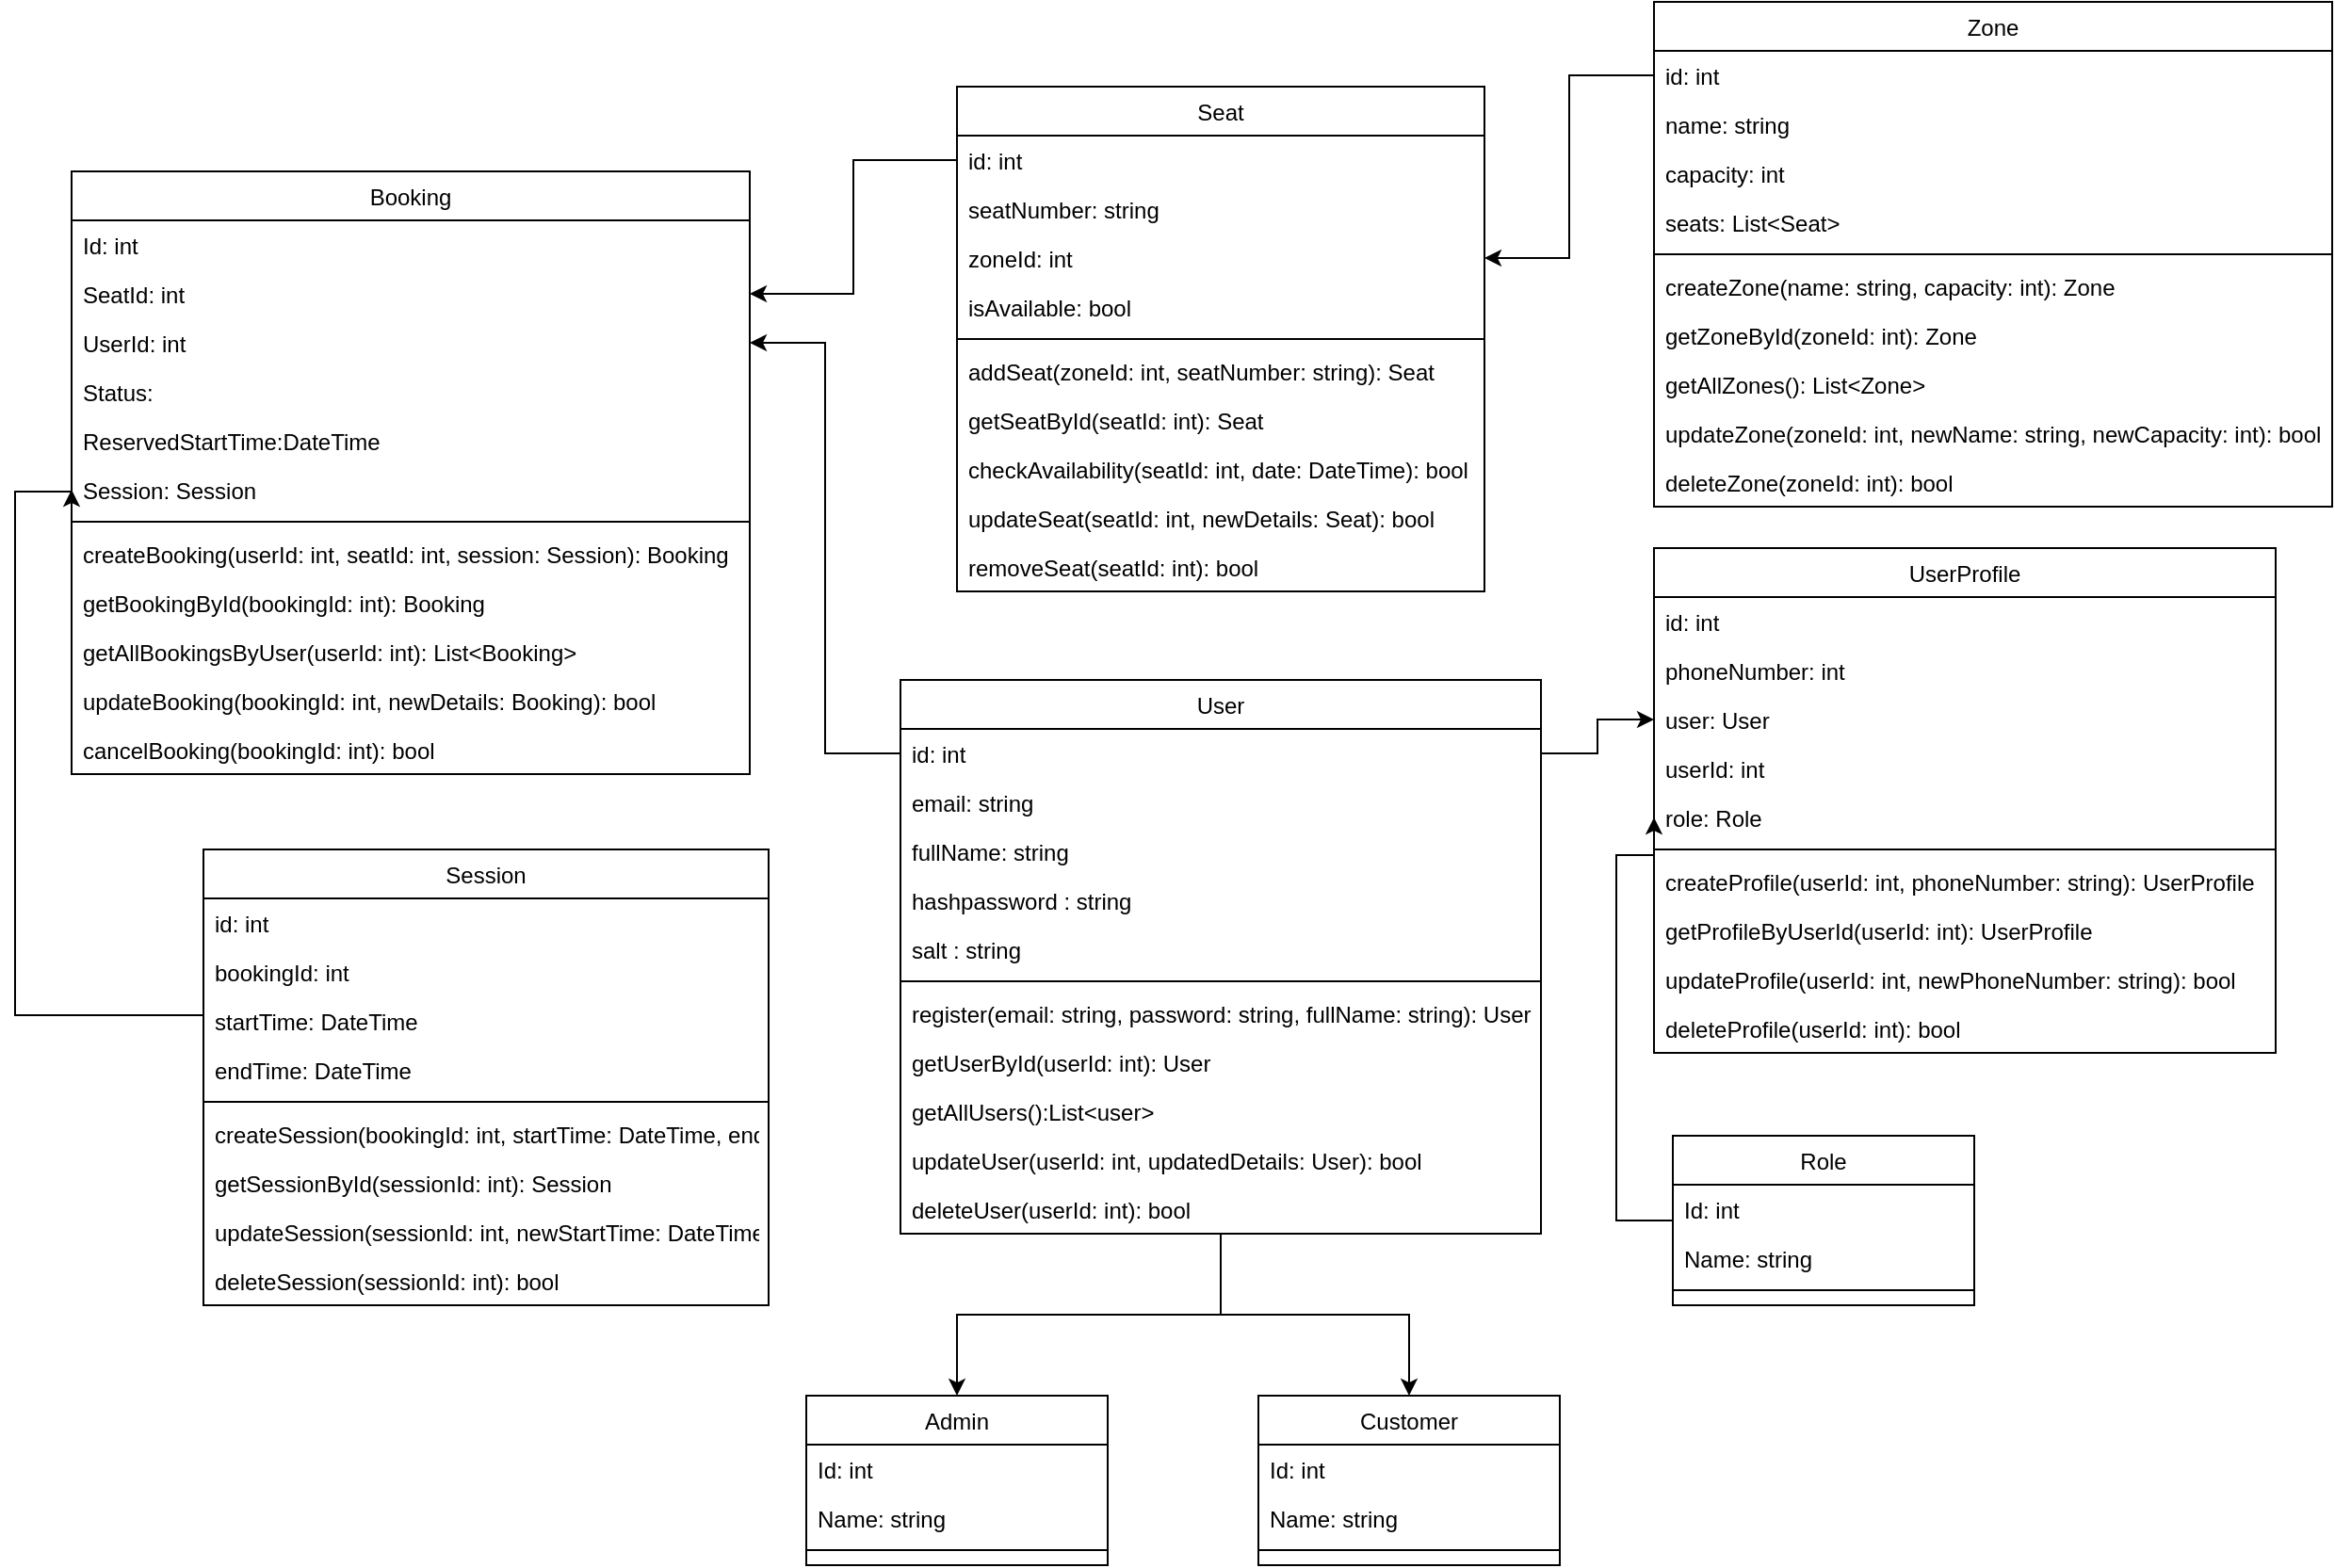 <mxfile version="24.7.8">
  <diagram id="C5RBs43oDa-KdzZeNtuy" name="Page-1">
    <mxGraphModel dx="1434" dy="956" grid="1" gridSize="10" guides="1" tooltips="1" connect="1" arrows="1" fold="1" page="1" pageScale="1" pageWidth="2339" pageHeight="3300" math="0" shadow="0">
      <root>
        <mxCell id="WIyWlLk6GJQsqaUBKTNV-0" />
        <mxCell id="WIyWlLk6GJQsqaUBKTNV-1" parent="WIyWlLk6GJQsqaUBKTNV-0" />
        <mxCell id="OYp-xRNWBzxn2KIuI24b-71" style="edgeStyle=orthogonalEdgeStyle;rounded=0;orthogonalLoop=1;jettySize=auto;html=1;entryX=0.5;entryY=0;entryDx=0;entryDy=0;" edge="1" parent="WIyWlLk6GJQsqaUBKTNV-1" source="zkfFHV4jXpPFQw0GAbJ--6" target="OYp-xRNWBzxn2KIuI24b-26">
          <mxGeometry relative="1" as="geometry" />
        </mxCell>
        <mxCell id="OYp-xRNWBzxn2KIuI24b-72" style="edgeStyle=orthogonalEdgeStyle;rounded=0;orthogonalLoop=1;jettySize=auto;html=1;" edge="1" parent="WIyWlLk6GJQsqaUBKTNV-1" source="zkfFHV4jXpPFQw0GAbJ--6" target="OYp-xRNWBzxn2KIuI24b-30">
          <mxGeometry relative="1" as="geometry" />
        </mxCell>
        <mxCell id="zkfFHV4jXpPFQw0GAbJ--6" value="User" style="swimlane;fontStyle=0;align=center;verticalAlign=top;childLayout=stackLayout;horizontal=1;startSize=26;horizontalStack=0;resizeParent=1;resizeLast=0;collapsible=1;marginBottom=0;rounded=0;shadow=0;strokeWidth=1;" parent="WIyWlLk6GJQsqaUBKTNV-1" vertex="1">
          <mxGeometry x="1060" y="380" width="340" height="294" as="geometry">
            <mxRectangle x="130" y="380" width="160" height="26" as="alternateBounds" />
          </mxGeometry>
        </mxCell>
        <mxCell id="zkfFHV4jXpPFQw0GAbJ--7" value="id: int" style="text;align=left;verticalAlign=top;spacingLeft=4;spacingRight=4;overflow=hidden;rotatable=0;points=[[0,0.5],[1,0.5]];portConstraint=eastwest;" parent="zkfFHV4jXpPFQw0GAbJ--6" vertex="1">
          <mxGeometry y="26" width="340" height="26" as="geometry" />
        </mxCell>
        <mxCell id="zkfFHV4jXpPFQw0GAbJ--11" value="email: string" style="text;align=left;verticalAlign=top;spacingLeft=4;spacingRight=4;overflow=hidden;rotatable=0;points=[[0,0.5],[1,0.5]];portConstraint=eastwest;" parent="zkfFHV4jXpPFQw0GAbJ--6" vertex="1">
          <mxGeometry y="52" width="340" height="26" as="geometry" />
        </mxCell>
        <mxCell id="OYp-xRNWBzxn2KIuI24b-0" value="fullName: string" style="text;align=left;verticalAlign=top;spacingLeft=4;spacingRight=4;overflow=hidden;rotatable=0;points=[[0,0.5],[1,0.5]];portConstraint=eastwest;" vertex="1" parent="zkfFHV4jXpPFQw0GAbJ--6">
          <mxGeometry y="78" width="340" height="26" as="geometry" />
        </mxCell>
        <mxCell id="OYp-xRNWBzxn2KIuI24b-1" value="hashpassword : string" style="text;align=left;verticalAlign=top;spacingLeft=4;spacingRight=4;overflow=hidden;rotatable=0;points=[[0,0.5],[1,0.5]];portConstraint=eastwest;" vertex="1" parent="zkfFHV4jXpPFQw0GAbJ--6">
          <mxGeometry y="104" width="340" height="26" as="geometry" />
        </mxCell>
        <mxCell id="OYp-xRNWBzxn2KIuI24b-82" value="salt : string" style="text;align=left;verticalAlign=top;spacingLeft=4;spacingRight=4;overflow=hidden;rotatable=0;points=[[0,0.5],[1,0.5]];portConstraint=eastwest;" vertex="1" parent="zkfFHV4jXpPFQw0GAbJ--6">
          <mxGeometry y="130" width="340" height="26" as="geometry" />
        </mxCell>
        <mxCell id="zkfFHV4jXpPFQw0GAbJ--9" value="" style="line;html=1;strokeWidth=1;align=left;verticalAlign=middle;spacingTop=-1;spacingLeft=3;spacingRight=3;rotatable=0;labelPosition=right;points=[];portConstraint=eastwest;" parent="zkfFHV4jXpPFQw0GAbJ--6" vertex="1">
          <mxGeometry y="156" width="340" height="8" as="geometry" />
        </mxCell>
        <mxCell id="OYp-xRNWBzxn2KIuI24b-77" value="register(email: string, password: string, fullName: string): User" style="text;align=left;verticalAlign=top;spacingLeft=4;spacingRight=4;overflow=hidden;rotatable=0;points=[[0,0.5],[1,0.5]];portConstraint=eastwest;" vertex="1" parent="zkfFHV4jXpPFQw0GAbJ--6">
          <mxGeometry y="164" width="340" height="26" as="geometry" />
        </mxCell>
        <mxCell id="OYp-xRNWBzxn2KIuI24b-78" value="getUserById(userId: int): User" style="text;align=left;verticalAlign=top;spacingLeft=4;spacingRight=4;overflow=hidden;rotatable=0;points=[[0,0.5],[1,0.5]];portConstraint=eastwest;" vertex="1" parent="zkfFHV4jXpPFQw0GAbJ--6">
          <mxGeometry y="190" width="340" height="26" as="geometry" />
        </mxCell>
        <mxCell id="OYp-xRNWBzxn2KIuI24b-79" value="getAllUsers():List&lt;user&gt;" style="text;align=left;verticalAlign=top;spacingLeft=4;spacingRight=4;overflow=hidden;rotatable=0;points=[[0,0.5],[1,0.5]];portConstraint=eastwest;" vertex="1" parent="zkfFHV4jXpPFQw0GAbJ--6">
          <mxGeometry y="216" width="340" height="26" as="geometry" />
        </mxCell>
        <mxCell id="OYp-xRNWBzxn2KIuI24b-80" value="updateUser(userId: int, updatedDetails: User): bool" style="text;align=left;verticalAlign=top;spacingLeft=4;spacingRight=4;overflow=hidden;rotatable=0;points=[[0,0.5],[1,0.5]];portConstraint=eastwest;" vertex="1" parent="zkfFHV4jXpPFQw0GAbJ--6">
          <mxGeometry y="242" width="340" height="26" as="geometry" />
        </mxCell>
        <mxCell id="OYp-xRNWBzxn2KIuI24b-81" value="deleteUser(userId: int): bool" style="text;align=left;verticalAlign=top;spacingLeft=4;spacingRight=4;overflow=hidden;rotatable=0;points=[[0,0.5],[1,0.5]];portConstraint=eastwest;" vertex="1" parent="zkfFHV4jXpPFQw0GAbJ--6">
          <mxGeometry y="268" width="340" height="26" as="geometry" />
        </mxCell>
        <mxCell id="zkfFHV4jXpPFQw0GAbJ--13" value="UserProfile" style="swimlane;fontStyle=0;align=center;verticalAlign=top;childLayout=stackLayout;horizontal=1;startSize=26;horizontalStack=0;resizeParent=1;resizeLast=0;collapsible=1;marginBottom=0;rounded=0;shadow=0;strokeWidth=1;" parent="WIyWlLk6GJQsqaUBKTNV-1" vertex="1">
          <mxGeometry x="1460" y="310" width="330" height="268" as="geometry">
            <mxRectangle x="340" y="380" width="170" height="26" as="alternateBounds" />
          </mxGeometry>
        </mxCell>
        <mxCell id="zkfFHV4jXpPFQw0GAbJ--14" value="id: int" style="text;align=left;verticalAlign=top;spacingLeft=4;spacingRight=4;overflow=hidden;rotatable=0;points=[[0,0.5],[1,0.5]];portConstraint=eastwest;" parent="zkfFHV4jXpPFQw0GAbJ--13" vertex="1">
          <mxGeometry y="26" width="330" height="26" as="geometry" />
        </mxCell>
        <mxCell id="OYp-xRNWBzxn2KIuI24b-5" value="phoneNumber: int" style="text;align=left;verticalAlign=top;spacingLeft=4;spacingRight=4;overflow=hidden;rotatable=0;points=[[0,0.5],[1,0.5]];portConstraint=eastwest;" vertex="1" parent="zkfFHV4jXpPFQw0GAbJ--13">
          <mxGeometry y="52" width="330" height="26" as="geometry" />
        </mxCell>
        <mxCell id="OYp-xRNWBzxn2KIuI24b-6" value="user: User" style="text;align=left;verticalAlign=top;spacingLeft=4;spacingRight=4;overflow=hidden;rotatable=0;points=[[0,0.5],[1,0.5]];portConstraint=eastwest;" vertex="1" parent="zkfFHV4jXpPFQw0GAbJ--13">
          <mxGeometry y="78" width="330" height="26" as="geometry" />
        </mxCell>
        <mxCell id="OYp-xRNWBzxn2KIuI24b-7" value="userId: int" style="text;align=left;verticalAlign=top;spacingLeft=4;spacingRight=4;overflow=hidden;rotatable=0;points=[[0,0.5],[1,0.5]];portConstraint=eastwest;" vertex="1" parent="zkfFHV4jXpPFQw0GAbJ--13">
          <mxGeometry y="104" width="330" height="26" as="geometry" />
        </mxCell>
        <mxCell id="OYp-xRNWBzxn2KIuI24b-24" value="role: Role" style="text;align=left;verticalAlign=top;spacingLeft=4;spacingRight=4;overflow=hidden;rotatable=0;points=[[0,0.5],[1,0.5]];portConstraint=eastwest;" vertex="1" parent="zkfFHV4jXpPFQw0GAbJ--13">
          <mxGeometry y="130" width="330" height="26" as="geometry" />
        </mxCell>
        <mxCell id="zkfFHV4jXpPFQw0GAbJ--15" value="" style="line;html=1;strokeWidth=1;align=left;verticalAlign=middle;spacingTop=-1;spacingLeft=3;spacingRight=3;rotatable=0;labelPosition=right;points=[];portConstraint=eastwest;" parent="zkfFHV4jXpPFQw0GAbJ--13" vertex="1">
          <mxGeometry y="156" width="330" height="8" as="geometry" />
        </mxCell>
        <mxCell id="OYp-xRNWBzxn2KIuI24b-83" value="createProfile(userId: int, phoneNumber: string): UserProfile" style="text;align=left;verticalAlign=top;spacingLeft=4;spacingRight=4;overflow=hidden;rotatable=0;points=[[0,0.5],[1,0.5]];portConstraint=eastwest;" vertex="1" parent="zkfFHV4jXpPFQw0GAbJ--13">
          <mxGeometry y="164" width="330" height="26" as="geometry" />
        </mxCell>
        <mxCell id="OYp-xRNWBzxn2KIuI24b-85" value="getProfileByUserId(userId: int): UserProfile" style="text;align=left;verticalAlign=top;spacingLeft=4;spacingRight=4;overflow=hidden;rotatable=0;points=[[0,0.5],[1,0.5]];portConstraint=eastwest;" vertex="1" parent="zkfFHV4jXpPFQw0GAbJ--13">
          <mxGeometry y="190" width="330" height="26" as="geometry" />
        </mxCell>
        <mxCell id="OYp-xRNWBzxn2KIuI24b-86" value="updateProfile(userId: int, newPhoneNumber: string): bool" style="text;align=left;verticalAlign=top;spacingLeft=4;spacingRight=4;overflow=hidden;rotatable=0;points=[[0,0.5],[1,0.5]];portConstraint=eastwest;" vertex="1" parent="zkfFHV4jXpPFQw0GAbJ--13">
          <mxGeometry y="216" width="330" height="26" as="geometry" />
        </mxCell>
        <mxCell id="OYp-xRNWBzxn2KIuI24b-84" value="deleteProfile(userId: int): bool" style="text;align=left;verticalAlign=top;spacingLeft=4;spacingRight=4;overflow=hidden;rotatable=0;points=[[0,0.5],[1,0.5]];portConstraint=eastwest;" vertex="1" parent="zkfFHV4jXpPFQw0GAbJ--13">
          <mxGeometry y="242" width="330" height="26" as="geometry" />
        </mxCell>
        <mxCell id="zkfFHV4jXpPFQw0GAbJ--17" value="Seat" style="swimlane;fontStyle=0;align=center;verticalAlign=top;childLayout=stackLayout;horizontal=1;startSize=26;horizontalStack=0;resizeParent=1;resizeLast=0;collapsible=1;marginBottom=0;rounded=0;shadow=0;strokeWidth=1;" parent="WIyWlLk6GJQsqaUBKTNV-1" vertex="1">
          <mxGeometry x="1090" y="65" width="280" height="268" as="geometry">
            <mxRectangle x="550" y="140" width="160" height="26" as="alternateBounds" />
          </mxGeometry>
        </mxCell>
        <mxCell id="zkfFHV4jXpPFQw0GAbJ--18" value="id: int" style="text;align=left;verticalAlign=top;spacingLeft=4;spacingRight=4;overflow=hidden;rotatable=0;points=[[0,0.5],[1,0.5]];portConstraint=eastwest;" parent="zkfFHV4jXpPFQw0GAbJ--17" vertex="1">
          <mxGeometry y="26" width="280" height="26" as="geometry" />
        </mxCell>
        <mxCell id="zkfFHV4jXpPFQw0GAbJ--19" value="seatNumber: string" style="text;align=left;verticalAlign=top;spacingLeft=4;spacingRight=4;overflow=hidden;rotatable=0;points=[[0,0.5],[1,0.5]];portConstraint=eastwest;rounded=0;shadow=0;html=0;" parent="zkfFHV4jXpPFQw0GAbJ--17" vertex="1">
          <mxGeometry y="52" width="280" height="26" as="geometry" />
        </mxCell>
        <mxCell id="OYp-xRNWBzxn2KIuI24b-59" value="zoneId: int" style="text;align=left;verticalAlign=top;spacingLeft=4;spacingRight=4;overflow=hidden;rotatable=0;points=[[0,0.5],[1,0.5]];portConstraint=eastwest;rounded=0;shadow=0;html=0;" vertex="1" parent="zkfFHV4jXpPFQw0GAbJ--17">
          <mxGeometry y="78" width="280" height="26" as="geometry" />
        </mxCell>
        <mxCell id="zkfFHV4jXpPFQw0GAbJ--20" value="isAvailable: bool" style="text;align=left;verticalAlign=top;spacingLeft=4;spacingRight=4;overflow=hidden;rotatable=0;points=[[0,0.5],[1,0.5]];portConstraint=eastwest;rounded=0;shadow=0;html=0;" parent="zkfFHV4jXpPFQw0GAbJ--17" vertex="1">
          <mxGeometry y="104" width="280" height="26" as="geometry" />
        </mxCell>
        <mxCell id="zkfFHV4jXpPFQw0GAbJ--23" value="" style="line;html=1;strokeWidth=1;align=left;verticalAlign=middle;spacingTop=-1;spacingLeft=3;spacingRight=3;rotatable=0;labelPosition=right;points=[];portConstraint=eastwest;" parent="zkfFHV4jXpPFQw0GAbJ--17" vertex="1">
          <mxGeometry y="130" width="280" height="8" as="geometry" />
        </mxCell>
        <mxCell id="OYp-xRNWBzxn2KIuI24b-94" value="addSeat(zoneId: int, seatNumber: string): Seat" style="text;align=left;verticalAlign=top;spacingLeft=4;spacingRight=4;overflow=hidden;rotatable=0;points=[[0,0.5],[1,0.5]];portConstraint=eastwest;rounded=0;shadow=0;html=0;" vertex="1" parent="zkfFHV4jXpPFQw0GAbJ--17">
          <mxGeometry y="138" width="280" height="26" as="geometry" />
        </mxCell>
        <mxCell id="OYp-xRNWBzxn2KIuI24b-95" value="getSeatById(seatId: int): Seat" style="text;align=left;verticalAlign=top;spacingLeft=4;spacingRight=4;overflow=hidden;rotatable=0;points=[[0,0.5],[1,0.5]];portConstraint=eastwest;rounded=0;shadow=0;html=0;" vertex="1" parent="zkfFHV4jXpPFQw0GAbJ--17">
          <mxGeometry y="164" width="280" height="26" as="geometry" />
        </mxCell>
        <mxCell id="OYp-xRNWBzxn2KIuI24b-96" value="checkAvailability(seatId: int, date: DateTime): bool" style="text;align=left;verticalAlign=top;spacingLeft=4;spacingRight=4;overflow=hidden;rotatable=0;points=[[0,0.5],[1,0.5]];portConstraint=eastwest;rounded=0;shadow=0;html=0;" vertex="1" parent="zkfFHV4jXpPFQw0GAbJ--17">
          <mxGeometry y="190" width="280" height="26" as="geometry" />
        </mxCell>
        <mxCell id="OYp-xRNWBzxn2KIuI24b-101" value="updateSeat(seatId: int, newDetails: Seat): bool" style="text;align=left;verticalAlign=top;spacingLeft=4;spacingRight=4;overflow=hidden;rotatable=0;points=[[0,0.5],[1,0.5]];portConstraint=eastwest;rounded=0;shadow=0;html=0;" vertex="1" parent="zkfFHV4jXpPFQw0GAbJ--17">
          <mxGeometry y="216" width="280" height="26" as="geometry" />
        </mxCell>
        <mxCell id="OYp-xRNWBzxn2KIuI24b-100" value="removeSeat(seatId: int): bool" style="text;align=left;verticalAlign=top;spacingLeft=4;spacingRight=4;overflow=hidden;rotatable=0;points=[[0,0.5],[1,0.5]];portConstraint=eastwest;rounded=0;shadow=0;html=0;" vertex="1" parent="zkfFHV4jXpPFQw0GAbJ--17">
          <mxGeometry y="242" width="280" height="26" as="geometry" />
        </mxCell>
        <mxCell id="OYp-xRNWBzxn2KIuI24b-8" style="edgeStyle=orthogonalEdgeStyle;rounded=0;orthogonalLoop=1;jettySize=auto;html=1;entryX=0;entryY=0.5;entryDx=0;entryDy=0;" edge="1" parent="WIyWlLk6GJQsqaUBKTNV-1" source="zkfFHV4jXpPFQw0GAbJ--7" target="OYp-xRNWBzxn2KIuI24b-6">
          <mxGeometry relative="1" as="geometry" />
        </mxCell>
        <mxCell id="OYp-xRNWBzxn2KIuI24b-9" value="Booking" style="swimlane;fontStyle=0;align=center;verticalAlign=top;childLayout=stackLayout;horizontal=1;startSize=26;horizontalStack=0;resizeParent=1;resizeLast=0;collapsible=1;marginBottom=0;rounded=0;shadow=0;strokeWidth=1;" vertex="1" parent="WIyWlLk6GJQsqaUBKTNV-1">
          <mxGeometry x="620" y="110" width="360" height="320" as="geometry">
            <mxRectangle x="550" y="140" width="160" height="26" as="alternateBounds" />
          </mxGeometry>
        </mxCell>
        <mxCell id="OYp-xRNWBzxn2KIuI24b-10" value="Id: int" style="text;align=left;verticalAlign=top;spacingLeft=4;spacingRight=4;overflow=hidden;rotatable=0;points=[[0,0.5],[1,0.5]];portConstraint=eastwest;" vertex="1" parent="OYp-xRNWBzxn2KIuI24b-9">
          <mxGeometry y="26" width="360" height="26" as="geometry" />
        </mxCell>
        <mxCell id="OYp-xRNWBzxn2KIuI24b-51" value="SeatId: int" style="text;align=left;verticalAlign=top;spacingLeft=4;spacingRight=4;overflow=hidden;rotatable=0;points=[[0,0.5],[1,0.5]];portConstraint=eastwest;" vertex="1" parent="OYp-xRNWBzxn2KIuI24b-9">
          <mxGeometry y="52" width="360" height="26" as="geometry" />
        </mxCell>
        <mxCell id="OYp-xRNWBzxn2KIuI24b-53" value="UserId: int" style="text;align=left;verticalAlign=top;spacingLeft=4;spacingRight=4;overflow=hidden;rotatable=0;points=[[0,0.5],[1,0.5]];portConstraint=eastwest;" vertex="1" parent="OYp-xRNWBzxn2KIuI24b-9">
          <mxGeometry y="78" width="360" height="26" as="geometry" />
        </mxCell>
        <mxCell id="OYp-xRNWBzxn2KIuI24b-52" value="Status:" style="text;align=left;verticalAlign=top;spacingLeft=4;spacingRight=4;overflow=hidden;rotatable=0;points=[[0,0.5],[1,0.5]];portConstraint=eastwest;" vertex="1" parent="OYp-xRNWBzxn2KIuI24b-9">
          <mxGeometry y="104" width="360" height="26" as="geometry" />
        </mxCell>
        <mxCell id="OYp-xRNWBzxn2KIuI24b-61" value="ReservedStartTime:DateTime" style="text;align=left;verticalAlign=top;spacingLeft=4;spacingRight=4;overflow=hidden;rotatable=0;points=[[0,0.5],[1,0.5]];portConstraint=eastwest;" vertex="1" parent="OYp-xRNWBzxn2KIuI24b-9">
          <mxGeometry y="130" width="360" height="26" as="geometry" />
        </mxCell>
        <mxCell id="OYp-xRNWBzxn2KIuI24b-54" value="Session: Session" style="text;align=left;verticalAlign=top;spacingLeft=4;spacingRight=4;overflow=hidden;rotatable=0;points=[[0,0.5],[1,0.5]];portConstraint=eastwest;" vertex="1" parent="OYp-xRNWBzxn2KIuI24b-9">
          <mxGeometry y="156" width="360" height="26" as="geometry" />
        </mxCell>
        <mxCell id="OYp-xRNWBzxn2KIuI24b-15" value="" style="line;html=1;strokeWidth=1;align=left;verticalAlign=middle;spacingTop=-1;spacingLeft=3;spacingRight=3;rotatable=0;labelPosition=right;points=[];portConstraint=eastwest;" vertex="1" parent="OYp-xRNWBzxn2KIuI24b-9">
          <mxGeometry y="182" width="360" height="8" as="geometry" />
        </mxCell>
        <mxCell id="OYp-xRNWBzxn2KIuI24b-16" value="createBooking(userId: int, seatId: int, session: Session): Booking" style="text;align=left;verticalAlign=top;spacingLeft=4;spacingRight=4;overflow=hidden;rotatable=0;points=[[0,0.5],[1,0.5]];portConstraint=eastwest;" vertex="1" parent="OYp-xRNWBzxn2KIuI24b-9">
          <mxGeometry y="190" width="360" height="26" as="geometry" />
        </mxCell>
        <mxCell id="OYp-xRNWBzxn2KIuI24b-88" value="getBookingById(bookingId: int): Booking" style="text;align=left;verticalAlign=top;spacingLeft=4;spacingRight=4;overflow=hidden;rotatable=0;points=[[0,0.5],[1,0.5]];portConstraint=eastwest;" vertex="1" parent="OYp-xRNWBzxn2KIuI24b-9">
          <mxGeometry y="216" width="360" height="26" as="geometry" />
        </mxCell>
        <mxCell id="OYp-xRNWBzxn2KIuI24b-90" value="getAllBookingsByUser(userId: int): List&lt;Booking&gt;" style="text;align=left;verticalAlign=top;spacingLeft=4;spacingRight=4;overflow=hidden;rotatable=0;points=[[0,0.5],[1,0.5]];portConstraint=eastwest;" vertex="1" parent="OYp-xRNWBzxn2KIuI24b-9">
          <mxGeometry y="242" width="360" height="26" as="geometry" />
        </mxCell>
        <mxCell id="OYp-xRNWBzxn2KIuI24b-89" value="updateBooking(bookingId: int, newDetails: Booking): bool" style="text;align=left;verticalAlign=top;spacingLeft=4;spacingRight=4;overflow=hidden;rotatable=0;points=[[0,0.5],[1,0.5]];portConstraint=eastwest;" vertex="1" parent="OYp-xRNWBzxn2KIuI24b-9">
          <mxGeometry y="268" width="360" height="26" as="geometry" />
        </mxCell>
        <mxCell id="OYp-xRNWBzxn2KIuI24b-87" value="cancelBooking(bookingId: int): bool" style="text;align=left;verticalAlign=top;spacingLeft=4;spacingRight=4;overflow=hidden;rotatable=0;points=[[0,0.5],[1,0.5]];portConstraint=eastwest;" vertex="1" parent="OYp-xRNWBzxn2KIuI24b-9">
          <mxGeometry y="294" width="360" height="26" as="geometry" />
        </mxCell>
        <mxCell id="OYp-xRNWBzxn2KIuI24b-108" style="edgeStyle=orthogonalEdgeStyle;rounded=0;orthogonalLoop=1;jettySize=auto;html=1;entryX=0;entryY=0.5;entryDx=0;entryDy=0;" edge="1" parent="WIyWlLk6GJQsqaUBKTNV-1" source="OYp-xRNWBzxn2KIuI24b-18" target="OYp-xRNWBzxn2KIuI24b-24">
          <mxGeometry relative="1" as="geometry">
            <Array as="points">
              <mxPoint x="1440" y="667" />
              <mxPoint x="1440" y="473" />
            </Array>
          </mxGeometry>
        </mxCell>
        <mxCell id="OYp-xRNWBzxn2KIuI24b-18" value="Role" style="swimlane;fontStyle=0;align=center;verticalAlign=top;childLayout=stackLayout;horizontal=1;startSize=26;horizontalStack=0;resizeParent=1;resizeLast=0;collapsible=1;marginBottom=0;rounded=0;shadow=0;strokeWidth=1;" vertex="1" parent="WIyWlLk6GJQsqaUBKTNV-1">
          <mxGeometry x="1470" y="622" width="160" height="90" as="geometry">
            <mxRectangle x="340" y="380" width="170" height="26" as="alternateBounds" />
          </mxGeometry>
        </mxCell>
        <mxCell id="OYp-xRNWBzxn2KIuI24b-19" value="Id: int" style="text;align=left;verticalAlign=top;spacingLeft=4;spacingRight=4;overflow=hidden;rotatable=0;points=[[0,0.5],[1,0.5]];portConstraint=eastwest;" vertex="1" parent="OYp-xRNWBzxn2KIuI24b-18">
          <mxGeometry y="26" width="160" height="26" as="geometry" />
        </mxCell>
        <mxCell id="OYp-xRNWBzxn2KIuI24b-20" value="Name: string" style="text;align=left;verticalAlign=top;spacingLeft=4;spacingRight=4;overflow=hidden;rotatable=0;points=[[0,0.5],[1,0.5]];portConstraint=eastwest;" vertex="1" parent="OYp-xRNWBzxn2KIuI24b-18">
          <mxGeometry y="52" width="160" height="26" as="geometry" />
        </mxCell>
        <mxCell id="OYp-xRNWBzxn2KIuI24b-23" value="" style="line;html=1;strokeWidth=1;align=left;verticalAlign=middle;spacingTop=-1;spacingLeft=3;spacingRight=3;rotatable=0;labelPosition=right;points=[];portConstraint=eastwest;" vertex="1" parent="OYp-xRNWBzxn2KIuI24b-18">
          <mxGeometry y="78" width="160" height="8" as="geometry" />
        </mxCell>
        <mxCell id="OYp-xRNWBzxn2KIuI24b-26" value="Customer" style="swimlane;fontStyle=0;align=center;verticalAlign=top;childLayout=stackLayout;horizontal=1;startSize=26;horizontalStack=0;resizeParent=1;resizeLast=0;collapsible=1;marginBottom=0;rounded=0;shadow=0;strokeWidth=1;" vertex="1" parent="WIyWlLk6GJQsqaUBKTNV-1">
          <mxGeometry x="1250" y="760" width="160" height="90" as="geometry">
            <mxRectangle x="340" y="380" width="170" height="26" as="alternateBounds" />
          </mxGeometry>
        </mxCell>
        <mxCell id="OYp-xRNWBzxn2KIuI24b-27" value="Id: int" style="text;align=left;verticalAlign=top;spacingLeft=4;spacingRight=4;overflow=hidden;rotatable=0;points=[[0,0.5],[1,0.5]];portConstraint=eastwest;" vertex="1" parent="OYp-xRNWBzxn2KIuI24b-26">
          <mxGeometry y="26" width="160" height="26" as="geometry" />
        </mxCell>
        <mxCell id="OYp-xRNWBzxn2KIuI24b-28" value="Name: string" style="text;align=left;verticalAlign=top;spacingLeft=4;spacingRight=4;overflow=hidden;rotatable=0;points=[[0,0.5],[1,0.5]];portConstraint=eastwest;" vertex="1" parent="OYp-xRNWBzxn2KIuI24b-26">
          <mxGeometry y="52" width="160" height="26" as="geometry" />
        </mxCell>
        <mxCell id="OYp-xRNWBzxn2KIuI24b-29" value="" style="line;html=1;strokeWidth=1;align=left;verticalAlign=middle;spacingTop=-1;spacingLeft=3;spacingRight=3;rotatable=0;labelPosition=right;points=[];portConstraint=eastwest;" vertex="1" parent="OYp-xRNWBzxn2KIuI24b-26">
          <mxGeometry y="78" width="160" height="8" as="geometry" />
        </mxCell>
        <mxCell id="OYp-xRNWBzxn2KIuI24b-30" value="Admin" style="swimlane;fontStyle=0;align=center;verticalAlign=top;childLayout=stackLayout;horizontal=1;startSize=26;horizontalStack=0;resizeParent=1;resizeLast=0;collapsible=1;marginBottom=0;rounded=0;shadow=0;strokeWidth=1;" vertex="1" parent="WIyWlLk6GJQsqaUBKTNV-1">
          <mxGeometry x="1010" y="760" width="160" height="90" as="geometry">
            <mxRectangle x="340" y="380" width="170" height="26" as="alternateBounds" />
          </mxGeometry>
        </mxCell>
        <mxCell id="OYp-xRNWBzxn2KIuI24b-31" value="Id: int" style="text;align=left;verticalAlign=top;spacingLeft=4;spacingRight=4;overflow=hidden;rotatable=0;points=[[0,0.5],[1,0.5]];portConstraint=eastwest;" vertex="1" parent="OYp-xRNWBzxn2KIuI24b-30">
          <mxGeometry y="26" width="160" height="26" as="geometry" />
        </mxCell>
        <mxCell id="OYp-xRNWBzxn2KIuI24b-32" value="Name: string" style="text;align=left;verticalAlign=top;spacingLeft=4;spacingRight=4;overflow=hidden;rotatable=0;points=[[0,0.5],[1,0.5]];portConstraint=eastwest;" vertex="1" parent="OYp-xRNWBzxn2KIuI24b-30">
          <mxGeometry y="52" width="160" height="26" as="geometry" />
        </mxCell>
        <mxCell id="OYp-xRNWBzxn2KIuI24b-33" value="" style="line;html=1;strokeWidth=1;align=left;verticalAlign=middle;spacingTop=-1;spacingLeft=3;spacingRight=3;rotatable=0;labelPosition=right;points=[];portConstraint=eastwest;" vertex="1" parent="OYp-xRNWBzxn2KIuI24b-30">
          <mxGeometry y="78" width="160" height="8" as="geometry" />
        </mxCell>
        <mxCell id="OYp-xRNWBzxn2KIuI24b-34" value="Zone" style="swimlane;fontStyle=0;align=center;verticalAlign=top;childLayout=stackLayout;horizontal=1;startSize=26;horizontalStack=0;resizeParent=1;resizeLast=0;collapsible=1;marginBottom=0;rounded=0;shadow=0;strokeWidth=1;" vertex="1" parent="WIyWlLk6GJQsqaUBKTNV-1">
          <mxGeometry x="1460" y="20" width="360" height="268" as="geometry">
            <mxRectangle x="550" y="140" width="160" height="26" as="alternateBounds" />
          </mxGeometry>
        </mxCell>
        <mxCell id="OYp-xRNWBzxn2KIuI24b-35" value="id: int" style="text;align=left;verticalAlign=top;spacingLeft=4;spacingRight=4;overflow=hidden;rotatable=0;points=[[0,0.5],[1,0.5]];portConstraint=eastwest;" vertex="1" parent="OYp-xRNWBzxn2KIuI24b-34">
          <mxGeometry y="26" width="360" height="26" as="geometry" />
        </mxCell>
        <mxCell id="OYp-xRNWBzxn2KIuI24b-43" value="name: string" style="text;align=left;verticalAlign=top;spacingLeft=4;spacingRight=4;overflow=hidden;rotatable=0;points=[[0,0.5],[1,0.5]];portConstraint=eastwest;rounded=0;shadow=0;html=0;" vertex="1" parent="OYp-xRNWBzxn2KIuI24b-34">
          <mxGeometry y="52" width="360" height="26" as="geometry" />
        </mxCell>
        <mxCell id="OYp-xRNWBzxn2KIuI24b-36" value="capacity: int" style="text;align=left;verticalAlign=top;spacingLeft=4;spacingRight=4;overflow=hidden;rotatable=0;points=[[0,0.5],[1,0.5]];portConstraint=eastwest;rounded=0;shadow=0;html=0;" vertex="1" parent="OYp-xRNWBzxn2KIuI24b-34">
          <mxGeometry y="78" width="360" height="26" as="geometry" />
        </mxCell>
        <mxCell id="OYp-xRNWBzxn2KIuI24b-44" value="seats: List&lt;Seat&gt;" style="text;align=left;verticalAlign=top;spacingLeft=4;spacingRight=4;overflow=hidden;rotatable=0;points=[[0,0.5],[1,0.5]];portConstraint=eastwest;rounded=0;shadow=0;html=0;" vertex="1" parent="OYp-xRNWBzxn2KIuI24b-34">
          <mxGeometry y="104" width="360" height="26" as="geometry" />
        </mxCell>
        <mxCell id="OYp-xRNWBzxn2KIuI24b-40" value="" style="line;html=1;strokeWidth=1;align=left;verticalAlign=middle;spacingTop=-1;spacingLeft=3;spacingRight=3;rotatable=0;labelPosition=right;points=[];portConstraint=eastwest;" vertex="1" parent="OYp-xRNWBzxn2KIuI24b-34">
          <mxGeometry y="130" width="360" height="8" as="geometry" />
        </mxCell>
        <mxCell id="OYp-xRNWBzxn2KIuI24b-98" value="createZone(name: string, capacity: int): Zone" style="text;align=left;verticalAlign=top;spacingLeft=4;spacingRight=4;overflow=hidden;rotatable=0;points=[[0,0.5],[1,0.5]];portConstraint=eastwest;rounded=0;shadow=0;html=0;" vertex="1" parent="OYp-xRNWBzxn2KIuI24b-34">
          <mxGeometry y="138" width="360" height="26" as="geometry" />
        </mxCell>
        <mxCell id="OYp-xRNWBzxn2KIuI24b-99" value="getZoneById(zoneId: int): Zone" style="text;align=left;verticalAlign=top;spacingLeft=4;spacingRight=4;overflow=hidden;rotatable=0;points=[[0,0.5],[1,0.5]];portConstraint=eastwest;rounded=0;shadow=0;html=0;" vertex="1" parent="OYp-xRNWBzxn2KIuI24b-34">
          <mxGeometry y="164" width="360" height="26" as="geometry" />
        </mxCell>
        <mxCell id="OYp-xRNWBzxn2KIuI24b-102" value="getAllZones(): List&lt;Zone&gt;" style="text;align=left;verticalAlign=top;spacingLeft=4;spacingRight=4;overflow=hidden;rotatable=0;points=[[0,0.5],[1,0.5]];portConstraint=eastwest;rounded=0;shadow=0;html=0;" vertex="1" parent="OYp-xRNWBzxn2KIuI24b-34">
          <mxGeometry y="190" width="360" height="26" as="geometry" />
        </mxCell>
        <mxCell id="OYp-xRNWBzxn2KIuI24b-103" value="updateZone(zoneId: int, newName: string, newCapacity: int): bool" style="text;align=left;verticalAlign=top;spacingLeft=4;spacingRight=4;overflow=hidden;rotatable=0;points=[[0,0.5],[1,0.5]];portConstraint=eastwest;rounded=0;shadow=0;html=0;" vertex="1" parent="OYp-xRNWBzxn2KIuI24b-34">
          <mxGeometry y="216" width="360" height="26" as="geometry" />
        </mxCell>
        <mxCell id="OYp-xRNWBzxn2KIuI24b-97" value="deleteZone(zoneId: int): bool" style="text;align=left;verticalAlign=top;spacingLeft=4;spacingRight=4;overflow=hidden;rotatable=0;points=[[0,0.5],[1,0.5]];portConstraint=eastwest;rounded=0;shadow=0;html=0;" vertex="1" parent="OYp-xRNWBzxn2KIuI24b-34">
          <mxGeometry y="242" width="360" height="26" as="geometry" />
        </mxCell>
        <mxCell id="OYp-xRNWBzxn2KIuI24b-73" style="edgeStyle=orthogonalEdgeStyle;rounded=0;orthogonalLoop=1;jettySize=auto;html=1;entryX=0;entryY=0.5;entryDx=0;entryDy=0;" edge="1" parent="WIyWlLk6GJQsqaUBKTNV-1" source="OYp-xRNWBzxn2KIuI24b-45" target="OYp-xRNWBzxn2KIuI24b-54">
          <mxGeometry relative="1" as="geometry">
            <Array as="points">
              <mxPoint x="590" y="558" />
              <mxPoint x="590" y="280" />
            </Array>
          </mxGeometry>
        </mxCell>
        <mxCell id="OYp-xRNWBzxn2KIuI24b-45" value="Session" style="swimlane;fontStyle=0;align=center;verticalAlign=top;childLayout=stackLayout;horizontal=1;startSize=26;horizontalStack=0;resizeParent=1;resizeLast=0;collapsible=1;marginBottom=0;rounded=0;shadow=0;strokeWidth=1;" vertex="1" parent="WIyWlLk6GJQsqaUBKTNV-1">
          <mxGeometry x="690" y="470" width="300" height="242" as="geometry">
            <mxRectangle x="550" y="140" width="160" height="26" as="alternateBounds" />
          </mxGeometry>
        </mxCell>
        <mxCell id="OYp-xRNWBzxn2KIuI24b-46" value="id: int" style="text;align=left;verticalAlign=top;spacingLeft=4;spacingRight=4;overflow=hidden;rotatable=0;points=[[0,0.5],[1,0.5]];portConstraint=eastwest;" vertex="1" parent="OYp-xRNWBzxn2KIuI24b-45">
          <mxGeometry y="26" width="300" height="26" as="geometry" />
        </mxCell>
        <mxCell id="OYp-xRNWBzxn2KIuI24b-106" value="bookingId: int" style="text;align=left;verticalAlign=top;spacingLeft=4;spacingRight=4;overflow=hidden;rotatable=0;points=[[0,0.5],[1,0.5]];portConstraint=eastwest;rounded=0;shadow=0;html=0;" vertex="1" parent="OYp-xRNWBzxn2KIuI24b-45">
          <mxGeometry y="52" width="300" height="26" as="geometry" />
        </mxCell>
        <mxCell id="OYp-xRNWBzxn2KIuI24b-107" value="startTime: DateTime" style="text;align=left;verticalAlign=top;spacingLeft=4;spacingRight=4;overflow=hidden;rotatable=0;points=[[0,0.5],[1,0.5]];portConstraint=eastwest;rounded=0;shadow=0;html=0;" vertex="1" parent="OYp-xRNWBzxn2KIuI24b-45">
          <mxGeometry y="78" width="300" height="26" as="geometry" />
        </mxCell>
        <mxCell id="OYp-xRNWBzxn2KIuI24b-58" value="endTime: DateTime" style="text;align=left;verticalAlign=top;spacingLeft=4;spacingRight=4;overflow=hidden;rotatable=0;points=[[0,0.5],[1,0.5]];portConstraint=eastwest;rounded=0;shadow=0;html=0;" vertex="1" parent="OYp-xRNWBzxn2KIuI24b-45">
          <mxGeometry y="104" width="300" height="26" as="geometry" />
        </mxCell>
        <mxCell id="OYp-xRNWBzxn2KIuI24b-48" value="" style="line;html=1;strokeWidth=1;align=left;verticalAlign=middle;spacingTop=-1;spacingLeft=3;spacingRight=3;rotatable=0;labelPosition=right;points=[];portConstraint=eastwest;" vertex="1" parent="OYp-xRNWBzxn2KIuI24b-45">
          <mxGeometry y="130" width="300" height="8" as="geometry" />
        </mxCell>
        <mxCell id="OYp-xRNWBzxn2KIuI24b-49" value="createSession(bookingId: int, startTime: DateTime, endTime: DateTime): Session" style="text;align=left;verticalAlign=top;spacingLeft=4;spacingRight=4;overflow=hidden;rotatable=0;points=[[0,0.5],[1,0.5]];portConstraint=eastwest;" vertex="1" parent="OYp-xRNWBzxn2KIuI24b-45">
          <mxGeometry y="138" width="300" height="26" as="geometry" />
        </mxCell>
        <mxCell id="OYp-xRNWBzxn2KIuI24b-50" value="getSessionById(sessionId: int): Session" style="text;align=left;verticalAlign=top;spacingLeft=4;spacingRight=4;overflow=hidden;rotatable=0;points=[[0,0.5],[1,0.5]];portConstraint=eastwest;" vertex="1" parent="OYp-xRNWBzxn2KIuI24b-45">
          <mxGeometry y="164" width="300" height="26" as="geometry" />
        </mxCell>
        <mxCell id="OYp-xRNWBzxn2KIuI24b-93" value="updateSession(sessionId: int, newStartTime: DateTime, newEndTime: DateTime): bool" style="text;align=left;verticalAlign=top;spacingLeft=4;spacingRight=4;overflow=hidden;rotatable=0;points=[[0,0.5],[1,0.5]];portConstraint=eastwest;" vertex="1" parent="OYp-xRNWBzxn2KIuI24b-45">
          <mxGeometry y="190" width="300" height="26" as="geometry" />
        </mxCell>
        <mxCell id="OYp-xRNWBzxn2KIuI24b-92" value="deleteSession(sessionId: int): bool" style="text;align=left;verticalAlign=top;spacingLeft=4;spacingRight=4;overflow=hidden;rotatable=0;points=[[0,0.5],[1,0.5]];portConstraint=eastwest;" vertex="1" parent="OYp-xRNWBzxn2KIuI24b-45">
          <mxGeometry y="216" width="300" height="26" as="geometry" />
        </mxCell>
        <mxCell id="OYp-xRNWBzxn2KIuI24b-55" style="edgeStyle=orthogonalEdgeStyle;rounded=0;orthogonalLoop=1;jettySize=auto;html=1;entryX=1;entryY=0.5;entryDx=0;entryDy=0;" edge="1" parent="WIyWlLk6GJQsqaUBKTNV-1" source="zkfFHV4jXpPFQw0GAbJ--18" target="OYp-xRNWBzxn2KIuI24b-51">
          <mxGeometry relative="1" as="geometry" />
        </mxCell>
        <mxCell id="OYp-xRNWBzxn2KIuI24b-56" style="edgeStyle=orthogonalEdgeStyle;rounded=0;orthogonalLoop=1;jettySize=auto;html=1;exitX=0;exitY=0.5;exitDx=0;exitDy=0;entryX=1;entryY=0.5;entryDx=0;entryDy=0;" edge="1" parent="WIyWlLk6GJQsqaUBKTNV-1" source="zkfFHV4jXpPFQw0GAbJ--7" target="OYp-xRNWBzxn2KIuI24b-53">
          <mxGeometry relative="1" as="geometry" />
        </mxCell>
        <mxCell id="OYp-xRNWBzxn2KIuI24b-60" style="edgeStyle=orthogonalEdgeStyle;rounded=0;orthogonalLoop=1;jettySize=auto;html=1;" edge="1" parent="WIyWlLk6GJQsqaUBKTNV-1" source="OYp-xRNWBzxn2KIuI24b-35" target="OYp-xRNWBzxn2KIuI24b-59">
          <mxGeometry relative="1" as="geometry" />
        </mxCell>
      </root>
    </mxGraphModel>
  </diagram>
</mxfile>

